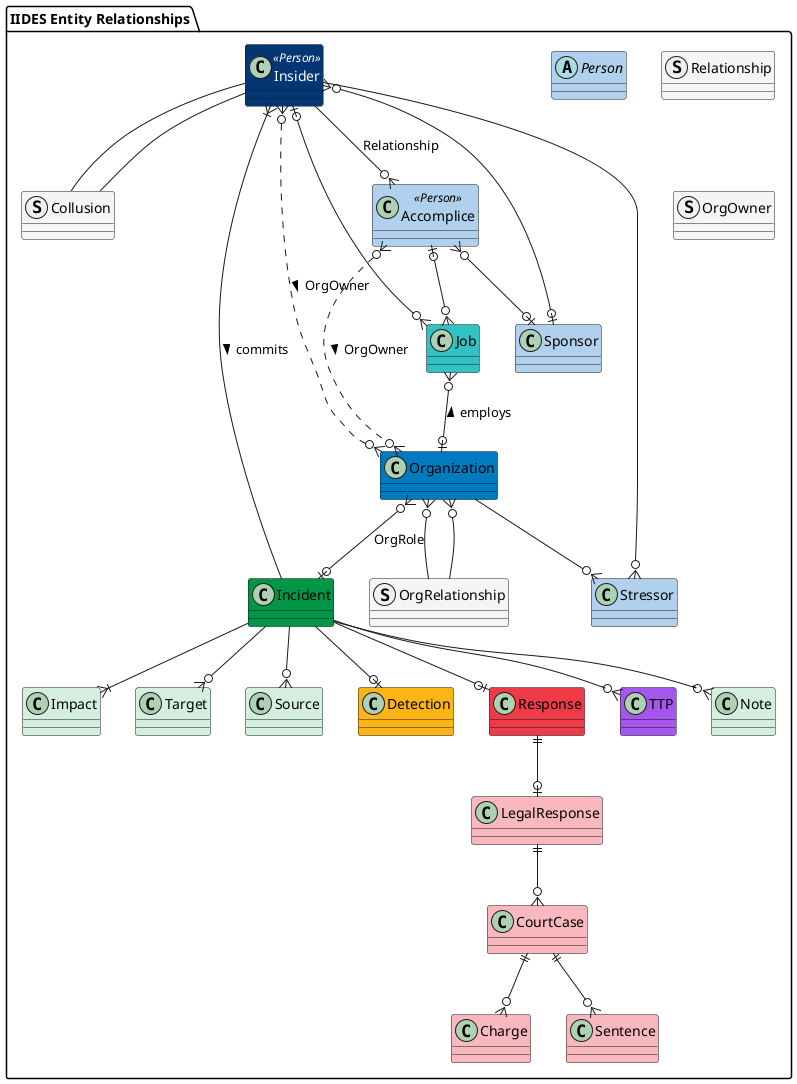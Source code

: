 @startuml IIDES_Entity_Relationships
package "IIDES Entity Relationships" #FFF {

    abstract Person #b0d0ed {}
    class Insider <<Person>> #043673;text:white {}
    class Accomplice <<Person>> #b0d0ed {}
    struct Collusion #F5F5F5 {}
    class Organization #007BC0 {}
    class Sponsor #b0d0ed {}
    class Incident #009647 {}
    class Job #33c2C4 {}
    class Impact #D4EFDF {}
    class Target #D4EFDF {}
    class Source #D4EFDF {}
    class Detection #FDB515 {}
    class Response #EF3A47 {}
    class LegalResponse #f9b8bd {}
    class CourtCase #f9b8bd {}
    class Charge #f9b8bd {}
    class Sentence #f9b8bd {}
    class TTP #A456ED {}
    class Stressor #b0d0ed {}
    class Note #D4EFDF {}
    struct Relationship #F5F5F5 {}
    struct OrgRelationship #F5F5F5 {}
    struct OrgOwner #F5F5F5 {}

    Insider --o{ Accomplice : Relationship
    Incident --|{ Insider : commits <
    Accomplice |o--o{ Job
    Job }o--o| Organization : employs <
    Insider |o--o{ Job
    Organization }o--o| Incident : OrgRole
    Organization }o-- OrgRelationship
    OrgRelationship --o{ Organization
    Insider }o--o| Sponsor
    Accomplice }o--o| Sponsor
    Insider }o..o{ Organization : OrgOwner >
    Accomplice }o..o{ Organization : OrgOwner >
    Insider -- Collusion
    Collusion -- Insider
    Incident --|{ Impact
    Incident --o{ Target
    Incident --o{ Source
    Incident --o{ Note
    CourtCase ||--o{ Charge
    CourtCase ||--o{ Sentence
    Incident --o| Detection
    Incident --o| Response
    Response ||--o| LegalResponse
    LegalResponse ||--o{ CourtCase
    Organization --o{ Stressor
    Stressor }o-- Insider
    Incident --o{ TTP
}
@enduml